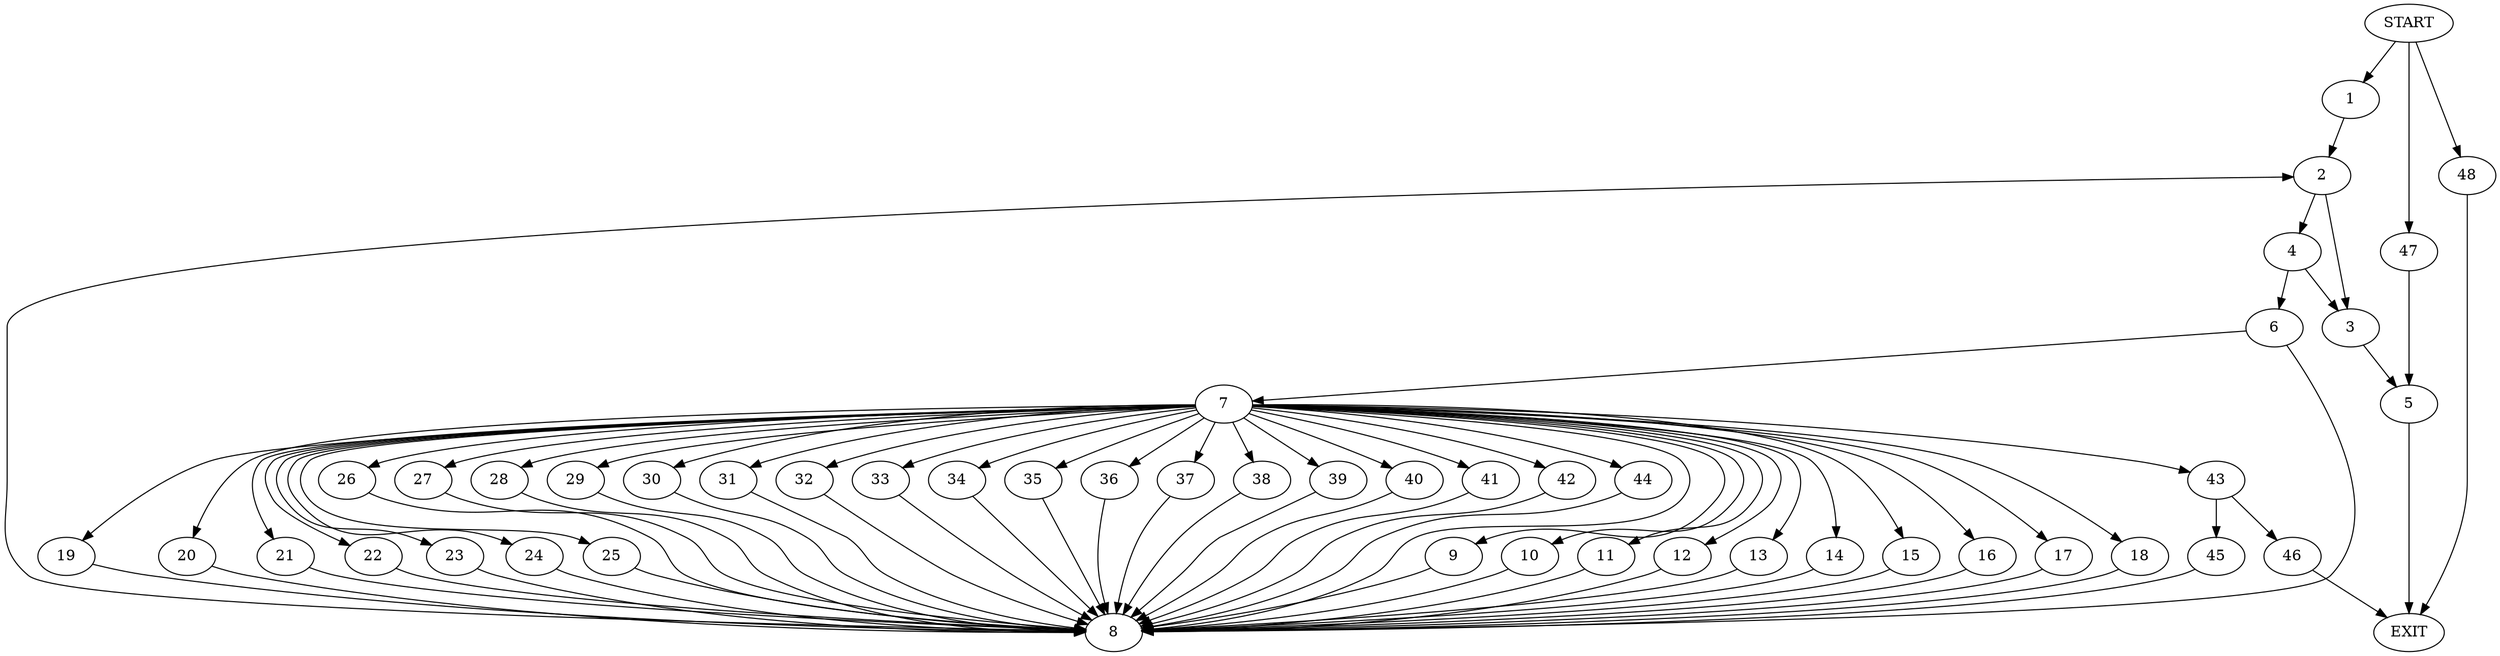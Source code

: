 digraph {
0 [label="START"];
1;
2;
3;
4;
5;
6;
7;
8;
9;
10;
11;
12;
13;
14;
15;
16;
17;
18;
19;
20;
21;
22;
23;
24;
25;
26;
27;
28;
29;
30;
31;
32;
33;
34;
35;
36;
37;
38;
39;
40;
41;
42;
43;
44;
45;
46;
47;
48;
49 [label="EXIT"];
0 -> 1;
1 -> 2;
2 -> 3;
2 -> 4;
3 -> 5;
4 -> 6;
4 -> 3;
6 -> 7;
6 -> 8;
7 -> 9;
7 -> 10;
7 -> 11;
7 -> 12;
7 -> 13;
7 -> 14;
7 -> 15;
7 -> 16;
7 -> 17;
7 -> 18;
7 -> 19;
7 -> 20;
7 -> 21;
7 -> 22;
7 -> 23;
7 -> 24;
7 -> 25;
7 -> 26;
7 -> 27;
7 -> 28;
7 -> 29;
7 -> 30;
7 -> 31;
7 -> 32;
7 -> 33;
7 -> 34;
7 -> 35;
7 -> 8;
7 -> 36;
7 -> 37;
7 -> 38;
7 -> 39;
7 -> 40;
7 -> 41;
7 -> 42;
7 -> 43;
7 -> 44;
8 -> 2;
16 -> 8;
21 -> 8;
39 -> 8;
14 -> 8;
42 -> 8;
40 -> 8;
28 -> 8;
41 -> 8;
25 -> 8;
11 -> 8;
20 -> 8;
31 -> 8;
37 -> 8;
17 -> 8;
18 -> 8;
35 -> 8;
13 -> 8;
9 -> 8;
10 -> 8;
34 -> 8;
22 -> 8;
19 -> 8;
43 -> 45;
43 -> 46;
26 -> 8;
29 -> 8;
30 -> 8;
15 -> 8;
23 -> 8;
36 -> 8;
32 -> 8;
44 -> 8;
12 -> 8;
24 -> 8;
33 -> 8;
27 -> 8;
38 -> 8;
45 -> 8;
46 -> 49;
5 -> 49;
0 -> 47;
47 -> 5;
0 -> 48;
48 -> 49;
}